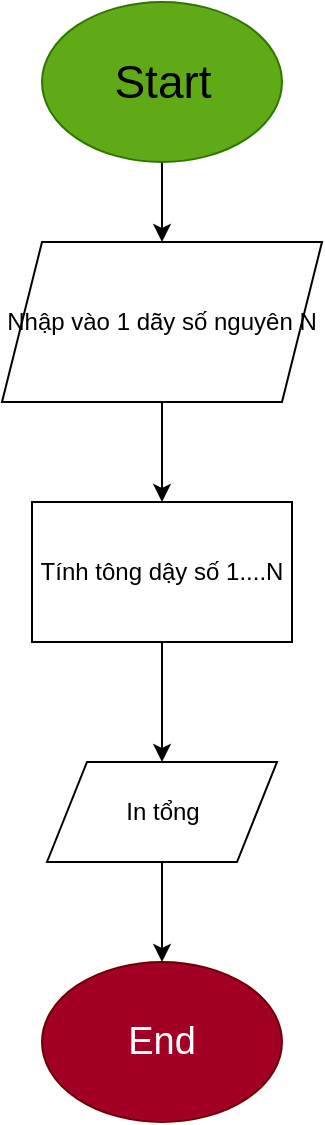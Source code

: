 <mxfile version="28.0.6">
  <diagram name="Trang-1" id="aTbUcq-hWY_gAvovgtCL">
    <mxGraphModel dx="1042" dy="626" grid="1" gridSize="10" guides="1" tooltips="1" connect="1" arrows="1" fold="1" page="1" pageScale="1" pageWidth="827" pageHeight="1169" math="0" shadow="0">
      <root>
        <mxCell id="0" />
        <mxCell id="1" parent="0" />
        <mxCell id="iB3RQrfQWrZVPO8HXQLA-55" style="edgeStyle=orthogonalEdgeStyle;rounded=0;orthogonalLoop=1;jettySize=auto;html=1;entryX=0.5;entryY=0;entryDx=0;entryDy=0;" edge="1" parent="1" source="iB3RQrfQWrZVPO8HXQLA-56" target="iB3RQrfQWrZVPO8HXQLA-58">
          <mxGeometry relative="1" as="geometry">
            <mxPoint x="420" y="200" as="targetPoint" />
          </mxGeometry>
        </mxCell>
        <mxCell id="iB3RQrfQWrZVPO8HXQLA-56" value="Start" style="ellipse;html=1;fillColor=#60a917;fontColor=default;strokeColor=#2D7600;fontSize=23;convertToSvg=0;" vertex="1" parent="1">
          <mxGeometry x="360" y="80" width="120" height="80" as="geometry" />
        </mxCell>
        <mxCell id="iB3RQrfQWrZVPO8HXQLA-57" style="edgeStyle=orthogonalEdgeStyle;rounded=0;orthogonalLoop=1;jettySize=auto;html=1;entryX=0.5;entryY=0;entryDx=0;entryDy=0;" edge="1" parent="1" source="iB3RQrfQWrZVPO8HXQLA-58" target="iB3RQrfQWrZVPO8HXQLA-60">
          <mxGeometry relative="1" as="geometry" />
        </mxCell>
        <mxCell id="iB3RQrfQWrZVPO8HXQLA-58" value="Nhập vào 1 dãy số nguyên N" style="shape=parallelogram;perimeter=parallelogramPerimeter;whiteSpace=wrap;html=1;fixedSize=1;" vertex="1" parent="1">
          <mxGeometry x="340" y="200" width="160" height="80" as="geometry" />
        </mxCell>
        <mxCell id="iB3RQrfQWrZVPO8HXQLA-59" style="edgeStyle=orthogonalEdgeStyle;rounded=0;orthogonalLoop=1;jettySize=auto;html=1;entryX=0.5;entryY=0;entryDx=0;entryDy=0;" edge="1" parent="1" source="iB3RQrfQWrZVPO8HXQLA-60" target="iB3RQrfQWrZVPO8HXQLA-63">
          <mxGeometry relative="1" as="geometry">
            <mxPoint x="420" y="450" as="targetPoint" />
          </mxGeometry>
        </mxCell>
        <mxCell id="iB3RQrfQWrZVPO8HXQLA-60" value="Tính tông dậy số 1....N" style="rounded=0;whiteSpace=wrap;html=1;" vertex="1" parent="1">
          <mxGeometry x="355" y="330" width="130" height="70" as="geometry" />
        </mxCell>
        <mxCell id="iB3RQrfQWrZVPO8HXQLA-61" style="edgeStyle=orthogonalEdgeStyle;rounded=0;orthogonalLoop=1;jettySize=auto;html=1;entryX=0.5;entryY=0;entryDx=0;entryDy=0;exitX=0.5;exitY=1;exitDx=0;exitDy=0;" edge="1" parent="1" source="iB3RQrfQWrZVPO8HXQLA-63" target="iB3RQrfQWrZVPO8HXQLA-62">
          <mxGeometry relative="1" as="geometry">
            <mxPoint x="420" y="510" as="sourcePoint" />
          </mxGeometry>
        </mxCell>
        <mxCell id="iB3RQrfQWrZVPO8HXQLA-62" value="&lt;font style=&quot;font-size: 19px;&quot;&gt;End&lt;/font&gt;" style="ellipse;whiteSpace=wrap;html=1;fillColor=#a20025;fontColor=#ffffff;strokeColor=#6F0000;" vertex="1" parent="1">
          <mxGeometry x="360" y="560" width="120" height="80" as="geometry" />
        </mxCell>
        <mxCell id="iB3RQrfQWrZVPO8HXQLA-63" value="In tổng" style="shape=parallelogram;perimeter=parallelogramPerimeter;whiteSpace=wrap;html=1;fixedSize=1;" vertex="1" parent="1">
          <mxGeometry x="362.5" y="460" width="115" height="50" as="geometry" />
        </mxCell>
      </root>
    </mxGraphModel>
  </diagram>
</mxfile>
